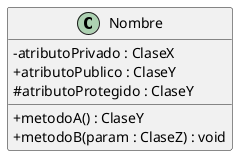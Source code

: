 @startuml
skinparam classAttributeIconSize 0

class Nombre {
        - atributoPrivado : ClaseX
        + atributoPublico : ClaseY
        # atributoProtegido : ClaseY

        + metodoA() : ClaseY
        + metodoB(param : ClaseZ) : void
}

@enduml
